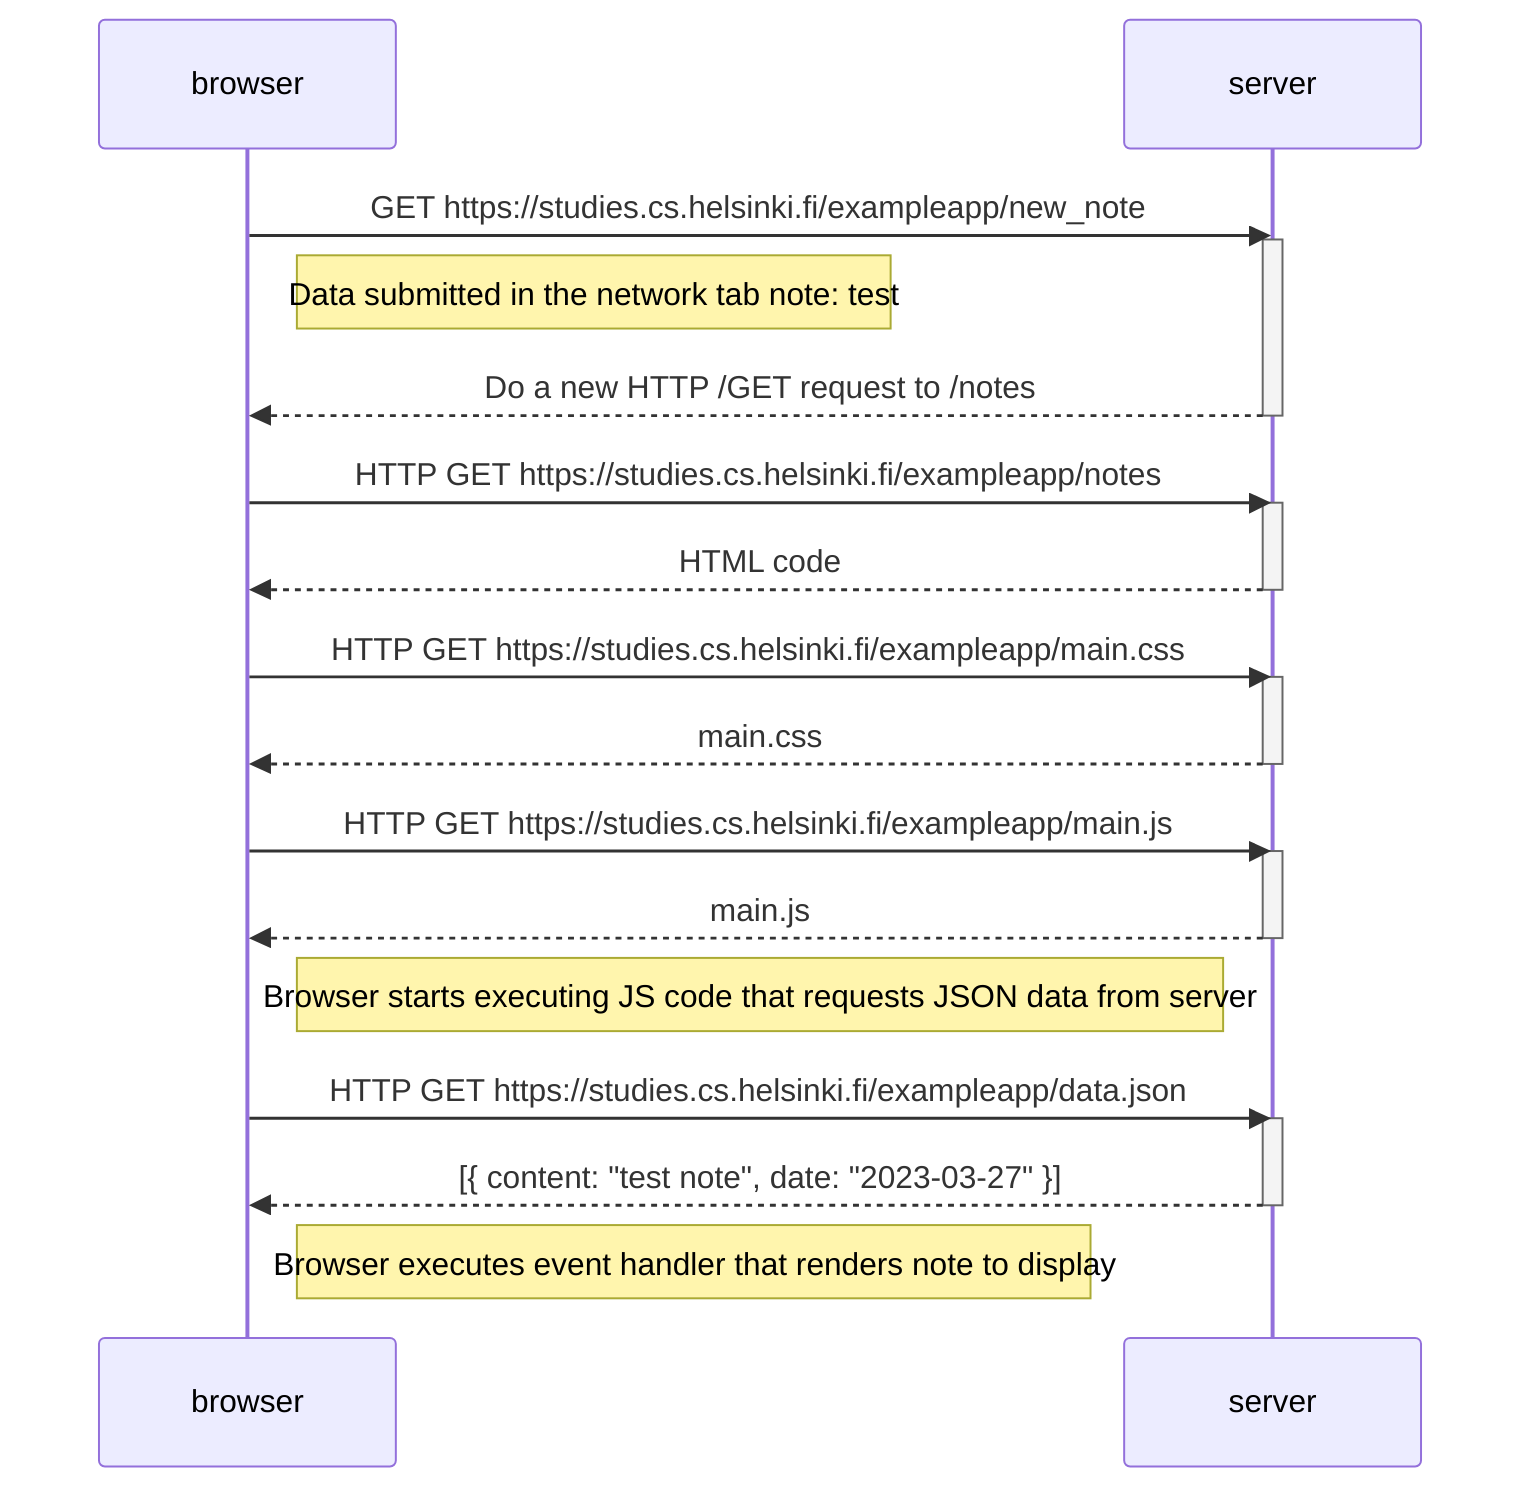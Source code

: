 sequenceDiagram
participant browser
participant server

browser->>server: GET https://studies.cs.helsinki.fi/exampleapp/new_note
    activate server
    Note right of browser: Data submitted in the network tab note: test
    server-->>browser: Do a new HTTP /GET request to /notes
    deactivate server

    browser->>server: HTTP GET https://studies.cs.helsinki.fi/exampleapp/notes
    activate server
    server-->>browser: HTML code
    deactivate server

    browser->>server: HTTP GET https://studies.cs.helsinki.fi/exampleapp/main.css
    activate server
    server-->>browser: main.css
    deactivate server

    browser->>server: HTTP GET https://studies.cs.helsinki.fi/exampleapp/main.js
    activate server
    server-->>browser: main.js
    deactivate server

    Note right of browser: Browser starts executing JS code that requests JSON data from server

    browser->>server: HTTP GET https://studies.cs.helsinki.fi/exampleapp/data.json
    activate server
    server-->>browser: [{ content: "test note", date: "2023-03-27" }]
    deactivate server

    Note right of browser: Browser executes event handler that renders note to display